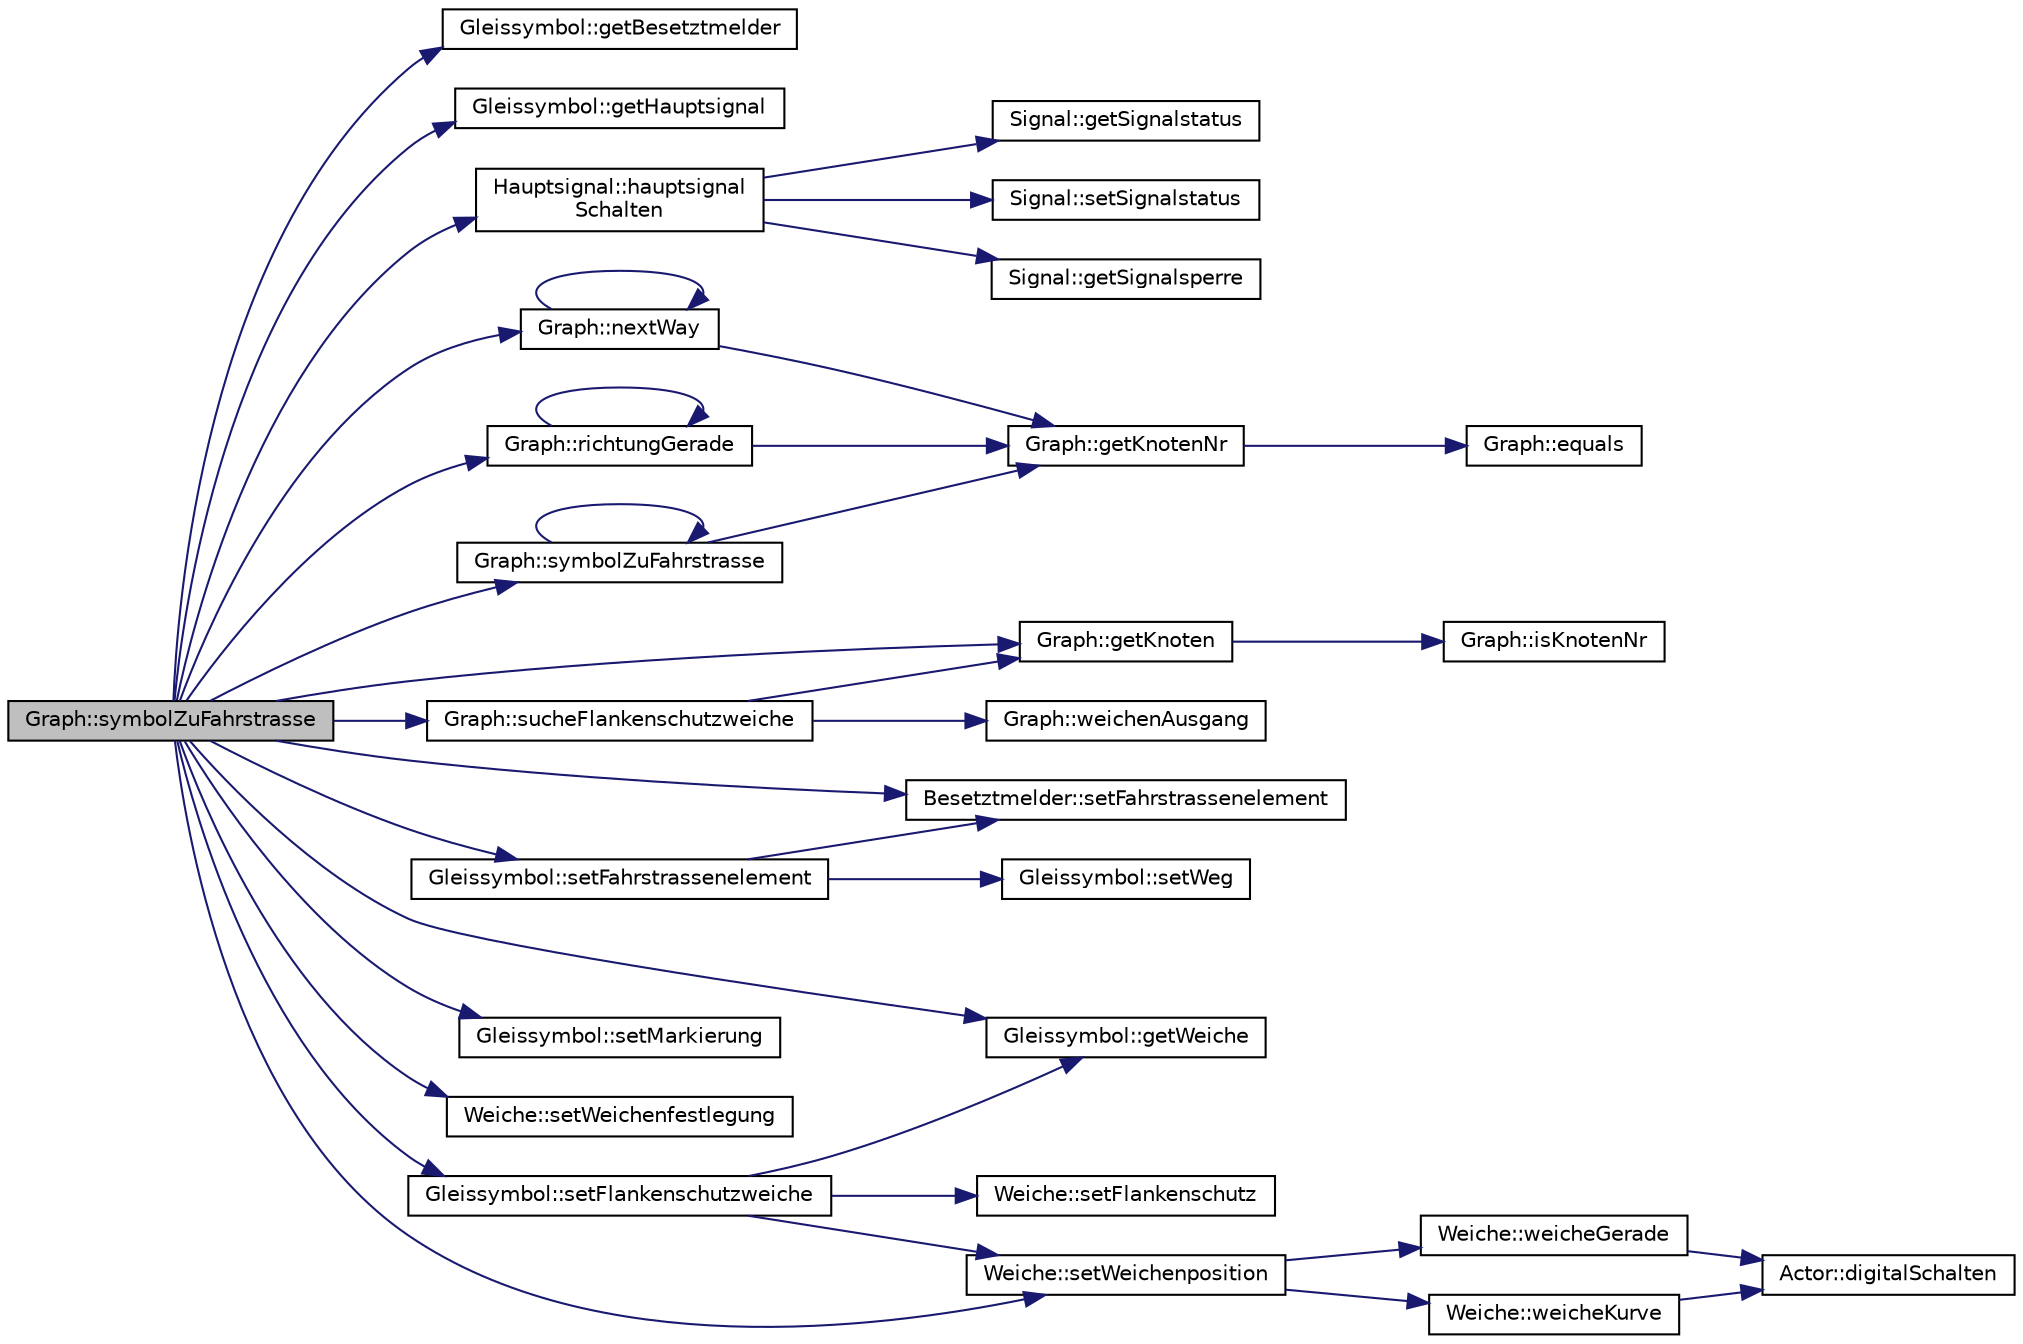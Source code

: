 digraph "Graph::symbolZuFahrstrasse"
{
 // LATEX_PDF_SIZE
  edge [fontname="Helvetica",fontsize="10",labelfontname="Helvetica",labelfontsize="10"];
  node [fontname="Helvetica",fontsize="10",shape=record];
  rankdir="LR";
  Node1 [label="Graph::symbolZuFahrstrasse",height=0.2,width=0.4,color="black", fillcolor="grey75", style="filled", fontcolor="black",tooltip=" "];
  Node1 -> Node2 [color="midnightblue",fontsize="10",style="solid",fontname="Helvetica"];
  Node2 [label="Gleissymbol::getBesetztmelder",height=0.2,width=0.4,color="black", fillcolor="white", style="filled",URL="$class_gleissymbol.html#a86d446d7fe0b3a38039c1e60c59cc15c",tooltip=" "];
  Node1 -> Node3 [color="midnightblue",fontsize="10",style="solid",fontname="Helvetica"];
  Node3 [label="Gleissymbol::getHauptsignal",height=0.2,width=0.4,color="black", fillcolor="white", style="filled",URL="$class_gleissymbol.html#ab7e868780de23e1efe94101c4127b5a4",tooltip=" "];
  Node1 -> Node4 [color="midnightblue",fontsize="10",style="solid",fontname="Helvetica"];
  Node4 [label="Graph::getKnoten",height=0.2,width=0.4,color="black", fillcolor="white", style="filled",URL="$class_graph.html#ac9f1c7013ce4a4ba449046bf83cee6d2",tooltip=" "];
  Node4 -> Node5 [color="midnightblue",fontsize="10",style="solid",fontname="Helvetica"];
  Node5 [label="Graph::isKnotenNr",height=0.2,width=0.4,color="black", fillcolor="white", style="filled",URL="$class_graph.html#aa0f7d444897eb2bf3c90de17031e4325",tooltip=" "];
  Node1 -> Node6 [color="midnightblue",fontsize="10",style="solid",fontname="Helvetica"];
  Node6 [label="Gleissymbol::getWeiche",height=0.2,width=0.4,color="black", fillcolor="white", style="filled",URL="$class_gleissymbol.html#a633734154734ce040d12dcdde5578ae7",tooltip=" "];
  Node1 -> Node7 [color="midnightblue",fontsize="10",style="solid",fontname="Helvetica"];
  Node7 [label="Hauptsignal::hauptsignal\lSchalten",height=0.2,width=0.4,color="black", fillcolor="white", style="filled",URL="$class_hauptsignal.html#a3bced16c632f995ff8bb650011689de2",tooltip=" "];
  Node7 -> Node8 [color="midnightblue",fontsize="10",style="solid",fontname="Helvetica"];
  Node8 [label="Signal::getSignalsperre",height=0.2,width=0.4,color="black", fillcolor="white", style="filled",URL="$class_signal.html#a8fb4bb651c8066da2cacde46d2cb2f88",tooltip=" "];
  Node7 -> Node9 [color="midnightblue",fontsize="10",style="solid",fontname="Helvetica"];
  Node9 [label="Signal::getSignalstatus",height=0.2,width=0.4,color="black", fillcolor="white", style="filled",URL="$class_signal.html#ab1ed323ddcec01c04c8f27e0da6134ef",tooltip=" "];
  Node7 -> Node10 [color="midnightblue",fontsize="10",style="solid",fontname="Helvetica"];
  Node10 [label="Signal::setSignalstatus",height=0.2,width=0.4,color="black", fillcolor="white", style="filled",URL="$class_signal.html#a8ab8b7dcac64ee12f4c2459fed8a46d0",tooltip=" "];
  Node1 -> Node11 [color="midnightblue",fontsize="10",style="solid",fontname="Helvetica"];
  Node11 [label="Graph::nextWay",height=0.2,width=0.4,color="black", fillcolor="white", style="filled",URL="$class_graph.html#ac1bcc2af29fe0171521fc9b89a7424f8",tooltip=" "];
  Node11 -> Node12 [color="midnightblue",fontsize="10",style="solid",fontname="Helvetica"];
  Node12 [label="Graph::getKnotenNr",height=0.2,width=0.4,color="black", fillcolor="white", style="filled",URL="$class_graph.html#a6a8d2658474632c9396e1cd0bb54f7df",tooltip=" "];
  Node12 -> Node13 [color="midnightblue",fontsize="10",style="solid",fontname="Helvetica"];
  Node13 [label="Graph::equals",height=0.2,width=0.4,color="black", fillcolor="white", style="filled",URL="$class_graph.html#a139545e90bd834be2bb08c440115a6c8",tooltip=" "];
  Node11 -> Node11 [color="midnightblue",fontsize="10",style="solid",fontname="Helvetica"];
  Node1 -> Node14 [color="midnightblue",fontsize="10",style="solid",fontname="Helvetica"];
  Node14 [label="Graph::richtungGerade",height=0.2,width=0.4,color="black", fillcolor="white", style="filled",URL="$class_graph.html#a91a6330405bf3904508a9af139911c9e",tooltip=" "];
  Node14 -> Node12 [color="midnightblue",fontsize="10",style="solid",fontname="Helvetica"];
  Node14 -> Node14 [color="midnightblue",fontsize="10",style="solid",fontname="Helvetica"];
  Node1 -> Node15 [color="midnightblue",fontsize="10",style="solid",fontname="Helvetica"];
  Node15 [label="Besetztmelder::setFahrstrassenelement",height=0.2,width=0.4,color="black", fillcolor="white", style="filled",URL="$class_besetztmelder.html#ac9cf6e776fe5be24d8a38d016be804a6",tooltip=" "];
  Node1 -> Node16 [color="midnightblue",fontsize="10",style="solid",fontname="Helvetica"];
  Node16 [label="Gleissymbol::setFahrstrassenelement",height=0.2,width=0.4,color="black", fillcolor="white", style="filled",URL="$class_gleissymbol.html#a3da02b30786bb6c4ca4fa1b196e7b8af",tooltip=" "];
  Node16 -> Node15 [color="midnightblue",fontsize="10",style="solid",fontname="Helvetica"];
  Node16 -> Node17 [color="midnightblue",fontsize="10",style="solid",fontname="Helvetica"];
  Node17 [label="Gleissymbol::setWeg",height=0.2,width=0.4,color="black", fillcolor="white", style="filled",URL="$class_gleissymbol.html#a0ab83b470047c86fafd50cab87fe23c0",tooltip=" "];
  Node1 -> Node18 [color="midnightblue",fontsize="10",style="solid",fontname="Helvetica"];
  Node18 [label="Gleissymbol::setFlankenschutzweiche",height=0.2,width=0.4,color="black", fillcolor="white", style="filled",URL="$class_gleissymbol.html#ab048e963698e10b3d45da662bb1ab823",tooltip=" "];
  Node18 -> Node6 [color="midnightblue",fontsize="10",style="solid",fontname="Helvetica"];
  Node18 -> Node19 [color="midnightblue",fontsize="10",style="solid",fontname="Helvetica"];
  Node19 [label="Weiche::setFlankenschutz",height=0.2,width=0.4,color="black", fillcolor="white", style="filled",URL="$class_weiche.html#ab8b5bbf655f21c21017878f0dd03a3e1",tooltip=" "];
  Node18 -> Node20 [color="midnightblue",fontsize="10",style="solid",fontname="Helvetica"];
  Node20 [label="Weiche::setWeichenposition",height=0.2,width=0.4,color="black", fillcolor="white", style="filled",URL="$class_weiche.html#a38cb96d7b2ee59fec2a4e8bc809f81c8",tooltip=" "];
  Node20 -> Node21 [color="midnightblue",fontsize="10",style="solid",fontname="Helvetica"];
  Node21 [label="Weiche::weicheGerade",height=0.2,width=0.4,color="black", fillcolor="white", style="filled",URL="$class_weiche.html#a21c1167f5dfc77d74f1acc79e1498fb0",tooltip=" "];
  Node21 -> Node22 [color="midnightblue",fontsize="10",style="solid",fontname="Helvetica"];
  Node22 [label="Actor::digitalSchalten",height=0.2,width=0.4,color="black", fillcolor="white", style="filled",URL="$class_actor.html#a0fa071a76d36b9d864e4235028e17198",tooltip=" "];
  Node20 -> Node23 [color="midnightblue",fontsize="10",style="solid",fontname="Helvetica"];
  Node23 [label="Weiche::weicheKurve",height=0.2,width=0.4,color="black", fillcolor="white", style="filled",URL="$class_weiche.html#a92360342b602200d6cb344dd7cf9fc7d",tooltip=" "];
  Node23 -> Node22 [color="midnightblue",fontsize="10",style="solid",fontname="Helvetica"];
  Node1 -> Node24 [color="midnightblue",fontsize="10",style="solid",fontname="Helvetica"];
  Node24 [label="Gleissymbol::setMarkierung",height=0.2,width=0.4,color="black", fillcolor="white", style="filled",URL="$class_gleissymbol.html#a4c8703c8c64ea115dd8e7df888268476",tooltip=" "];
  Node1 -> Node25 [color="midnightblue",fontsize="10",style="solid",fontname="Helvetica"];
  Node25 [label="Weiche::setWeichenfestlegung",height=0.2,width=0.4,color="black", fillcolor="white", style="filled",URL="$class_weiche.html#a6356af53d6287fba7f8e200367adf9cc",tooltip=" "];
  Node1 -> Node20 [color="midnightblue",fontsize="10",style="solid",fontname="Helvetica"];
  Node1 -> Node26 [color="midnightblue",fontsize="10",style="solid",fontname="Helvetica"];
  Node26 [label="Graph::sucheFlankenschutzweiche",height=0.2,width=0.4,color="black", fillcolor="white", style="filled",URL="$class_graph.html#ac27dcabc3453eaa9753d2d8d213f9d70",tooltip=" "];
  Node26 -> Node4 [color="midnightblue",fontsize="10",style="solid",fontname="Helvetica"];
  Node26 -> Node27 [color="midnightblue",fontsize="10",style="solid",fontname="Helvetica"];
  Node27 [label="Graph::weichenAusgang",height=0.2,width=0.4,color="black", fillcolor="white", style="filled",URL="$class_graph.html#a4842b26fb4f76f2d229f16d1a925e547",tooltip=" "];
  Node1 -> Node28 [color="midnightblue",fontsize="10",style="solid",fontname="Helvetica"];
  Node28 [label="Graph::symbolZuFahrstrasse",height=0.2,width=0.4,color="black", fillcolor="white", style="filled",URL="$class_graph.html#a8536235cdee21737d42b1705ee1d2c58",tooltip=" "];
  Node28 -> Node12 [color="midnightblue",fontsize="10",style="solid",fontname="Helvetica"];
  Node28 -> Node28 [color="midnightblue",fontsize="10",style="solid",fontname="Helvetica"];
}
